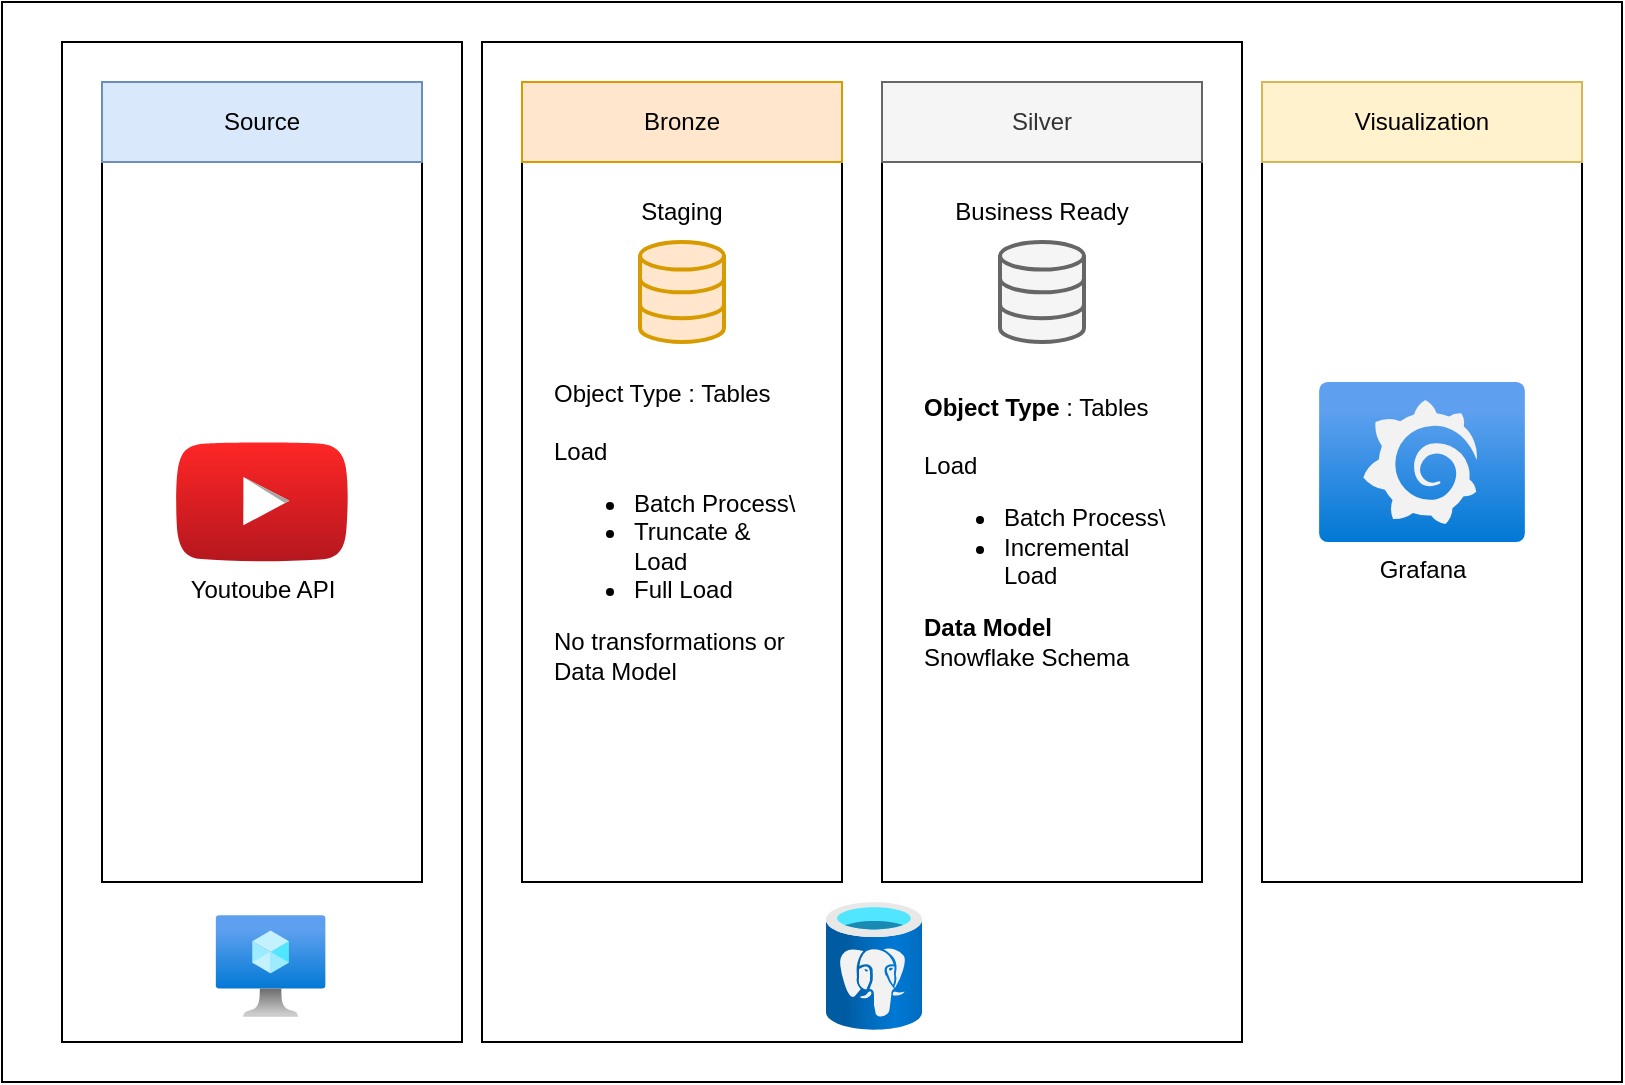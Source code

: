 <mxfile version="26.2.14">
  <diagram name="Page-1" id="xPXTgKm3CJvxZAmvF805">
    <mxGraphModel dx="2350" dy="880" grid="1" gridSize="10" guides="1" tooltips="1" connect="1" arrows="1" fold="1" page="1" pageScale="1" pageWidth="850" pageHeight="1100" math="0" shadow="0">
      <root>
        <mxCell id="0" />
        <mxCell id="1" parent="0" />
        <mxCell id="1yz3gBzlWironbEY2miR-24" value="" style="rounded=0;whiteSpace=wrap;html=1;movable=1;resizable=1;rotatable=1;deletable=1;editable=1;locked=0;connectable=1;" vertex="1" parent="1">
          <mxGeometry x="-140" width="810" height="540" as="geometry" />
        </mxCell>
        <mxCell id="1yz3gBzlWironbEY2miR-25" value="" style="rounded=0;whiteSpace=wrap;html=1;fillColor=none;movable=1;resizable=1;rotatable=1;deletable=1;editable=1;locked=0;connectable=1;" vertex="1" parent="1">
          <mxGeometry x="-110" y="20" width="200" height="500" as="geometry" />
        </mxCell>
        <mxCell id="1yz3gBzlWironbEY2miR-10" value="" style="rounded=0;whiteSpace=wrap;html=1;fillColor=none;movable=1;resizable=1;rotatable=1;deletable=1;editable=1;locked=0;connectable=1;shadow=0;" vertex="1" parent="1">
          <mxGeometry x="490" y="40" width="160" height="400" as="geometry" />
        </mxCell>
        <mxCell id="1yz3gBzlWironbEY2miR-1" value="" style="rounded=0;whiteSpace=wrap;html=1;fillColor=none;movable=0;resizable=0;rotatable=0;deletable=0;editable=0;locked=1;connectable=0;" vertex="1" parent="1">
          <mxGeometry x="120" y="40" width="160" height="400" as="geometry" />
        </mxCell>
        <mxCell id="1yz3gBzlWironbEY2miR-2" value="Bronze" style="rounded=0;whiteSpace=wrap;html=1;fillColor=#ffe6cc;strokeColor=#d79b00;movable=0;resizable=0;rotatable=0;deletable=0;editable=0;locked=1;connectable=0;" vertex="1" parent="1">
          <mxGeometry x="120" y="40" width="160" height="40" as="geometry" />
        </mxCell>
        <mxCell id="1yz3gBzlWironbEY2miR-6" value="" style="rounded=0;whiteSpace=wrap;html=1;fillColor=none;movable=1;resizable=1;rotatable=1;deletable=1;editable=1;locked=0;connectable=1;shadow=0;" vertex="1" parent="1">
          <mxGeometry x="300" y="40" width="160" height="400" as="geometry" />
        </mxCell>
        <mxCell id="1yz3gBzlWironbEY2miR-5" value="Silver" style="rounded=0;whiteSpace=wrap;html=1;fillColor=#f5f5f5;strokeColor=#666666;movable=1;resizable=1;rotatable=1;deletable=1;editable=1;locked=0;connectable=1;fontColor=#333333;" vertex="1" parent="1">
          <mxGeometry x="300" y="40" width="160" height="40" as="geometry" />
        </mxCell>
        <mxCell id="1yz3gBzlWironbEY2miR-9" value="Grafana" style="image;aspect=fixed;html=1;points=[];align=center;fontSize=12;image=img/lib/azure2/other/Grafana.svg;" vertex="1" parent="1">
          <mxGeometry x="518.48" y="190" width="103.03" height="80" as="geometry" />
        </mxCell>
        <mxCell id="1yz3gBzlWironbEY2miR-11" value="Visualization" style="rounded=0;whiteSpace=wrap;html=1;fillColor=#fff2cc;strokeColor=#d6b656;movable=1;resizable=1;rotatable=1;deletable=1;editable=1;locked=0;connectable=1;" vertex="1" parent="1">
          <mxGeometry x="490" y="40" width="160" height="40" as="geometry" />
        </mxCell>
        <mxCell id="1yz3gBzlWironbEY2miR-12" value="" style="rounded=0;whiteSpace=wrap;html=1;fillColor=none;movable=1;resizable=1;rotatable=1;deletable=1;editable=1;locked=0;connectable=1;" vertex="1" parent="1">
          <mxGeometry x="-90" y="40" width="160" height="400" as="geometry" />
        </mxCell>
        <mxCell id="1yz3gBzlWironbEY2miR-13" value="Source" style="rounded=0;whiteSpace=wrap;html=1;fillColor=#dae8fc;strokeColor=#6c8ebf;movable=1;resizable=1;rotatable=1;deletable=1;editable=1;locked=0;connectable=1;" vertex="1" parent="1">
          <mxGeometry x="-90" y="40" width="160" height="40" as="geometry" />
        </mxCell>
        <mxCell id="1yz3gBzlWironbEY2miR-14" value="Youtoube API" style="dashed=0;outlineConnect=0;html=1;align=center;labelPosition=center;verticalLabelPosition=bottom;verticalAlign=top;shape=mxgraph.weblogos.youtube_2;fillColor=#FF2626;gradientColor=#B5171F" vertex="1" parent="1">
          <mxGeometry x="-53.2" y="220" width="86.4" height="60" as="geometry" />
        </mxCell>
        <mxCell id="1yz3gBzlWironbEY2miR-15" value="Staging" style="text;html=1;align=center;verticalAlign=middle;whiteSpace=wrap;rounded=0;" vertex="1" parent="1">
          <mxGeometry x="170" y="90" width="60" height="30" as="geometry" />
        </mxCell>
        <mxCell id="1yz3gBzlWironbEY2miR-16" value="Business Ready" style="text;html=1;align=center;verticalAlign=middle;whiteSpace=wrap;rounded=0;" vertex="1" parent="1">
          <mxGeometry x="335" y="90" width="90" height="30" as="geometry" />
        </mxCell>
        <mxCell id="1yz3gBzlWironbEY2miR-18" value="" style="html=1;verticalLabelPosition=bottom;align=center;labelBackgroundColor=#ffffff;verticalAlign=top;strokeWidth=2;strokeColor=#d79b00;shadow=0;dashed=0;shape=mxgraph.ios7.icons.data;fillColor=#ffe6cc;" vertex="1" parent="1">
          <mxGeometry x="179" y="120" width="42" height="50" as="geometry" />
        </mxCell>
        <mxCell id="1yz3gBzlWironbEY2miR-19" value="" style="html=1;verticalLabelPosition=bottom;align=center;labelBackgroundColor=#ffffff;verticalAlign=top;strokeWidth=2;strokeColor=#666666;shadow=0;dashed=0;shape=mxgraph.ios7.icons.data;fillColor=#f5f5f5;fontColor=#333333;" vertex="1" parent="1">
          <mxGeometry x="359" y="120" width="42" height="50" as="geometry" />
        </mxCell>
        <mxCell id="1yz3gBzlWironbEY2miR-20" value="&lt;div style=&quot;text-align: left;&quot;&gt;&lt;span style=&quot;background-color: transparent; color: light-dark(rgb(0, 0, 0), rgb(255, 255, 255));&quot;&gt;Object Type : Tables&lt;/span&gt;&lt;/div&gt;&lt;div style=&quot;text-align: left;&quot;&gt;&lt;span style=&quot;background-color: transparent; color: light-dark(rgb(0, 0, 0), rgb(255, 255, 255));&quot;&gt;&lt;br&gt;&lt;/span&gt;&lt;/div&gt;&lt;div style=&quot;text-align: left;&quot;&gt;Load&lt;/div&gt;&lt;div style=&quot;text-align: left;&quot;&gt;&lt;ul&gt;&lt;li&gt;Batch Process\&lt;/li&gt;&lt;li&gt;Truncate &amp;amp; Load&lt;/li&gt;&lt;li&gt;Full Load&lt;/li&gt;&lt;/ul&gt;&lt;/div&gt;&lt;div style=&quot;text-align: left;&quot;&gt;No transformations or Data Model&lt;/div&gt;" style="text;html=1;align=center;verticalAlign=middle;whiteSpace=wrap;rounded=0;" vertex="1" parent="1">
          <mxGeometry x="135" y="190" width="130" height="150" as="geometry" />
        </mxCell>
        <mxCell id="1yz3gBzlWironbEY2miR-21" value="&lt;div style=&quot;text-align: left;&quot;&gt;&lt;span style=&quot;background-color: transparent; color: light-dark(rgb(0, 0, 0), rgb(255, 255, 255));&quot;&gt;&lt;b&gt;Object Type &lt;/b&gt;: Tables&lt;/span&gt;&lt;/div&gt;&lt;div style=&quot;text-align: left;&quot;&gt;&lt;span style=&quot;background-color: transparent; color: light-dark(rgb(0, 0, 0), rgb(255, 255, 255));&quot;&gt;&lt;br&gt;&lt;/span&gt;&lt;/div&gt;&lt;div style=&quot;text-align: left;&quot;&gt;Load&lt;/div&gt;&lt;div style=&quot;text-align: left;&quot;&gt;&lt;ul&gt;&lt;li&gt;Batch Process\&lt;/li&gt;&lt;li&gt;Incremental Load&lt;/li&gt;&lt;/ul&gt;&lt;div&gt;&lt;b&gt;Data Model&lt;/b&gt;&lt;/div&gt;&lt;/div&gt;&lt;div style=&quot;text-align: left;&quot;&gt;Snowflake Schema&lt;/div&gt;" style="text;html=1;align=center;verticalAlign=middle;whiteSpace=wrap;rounded=0;" vertex="1" parent="1">
          <mxGeometry x="320" y="190" width="130" height="150" as="geometry" />
        </mxCell>
        <mxCell id="1yz3gBzlWironbEY2miR-22" value="" style="rounded=0;whiteSpace=wrap;html=1;fillColor=none;movable=1;resizable=1;rotatable=1;deletable=1;editable=1;locked=0;connectable=1;" vertex="1" parent="1">
          <mxGeometry x="100" y="20" width="380" height="500" as="geometry" />
        </mxCell>
        <mxCell id="1yz3gBzlWironbEY2miR-23" value="" style="image;aspect=fixed;html=1;points=[];align=center;fontSize=12;image=img/lib/azure2/databases/Azure_Database_PostgreSQL_Server.svg;" vertex="1" parent="1">
          <mxGeometry x="272" y="450" width="48" height="64" as="geometry" />
        </mxCell>
        <mxCell id="1yz3gBzlWironbEY2miR-26" value="" style="image;aspect=fixed;html=1;points=[];align=center;fontSize=12;image=img/lib/azure2/compute/Virtual_Machine.svg;" vertex="1" parent="1">
          <mxGeometry x="-33.2" y="456.49" width="55" height="51.01" as="geometry" />
        </mxCell>
      </root>
    </mxGraphModel>
  </diagram>
</mxfile>
